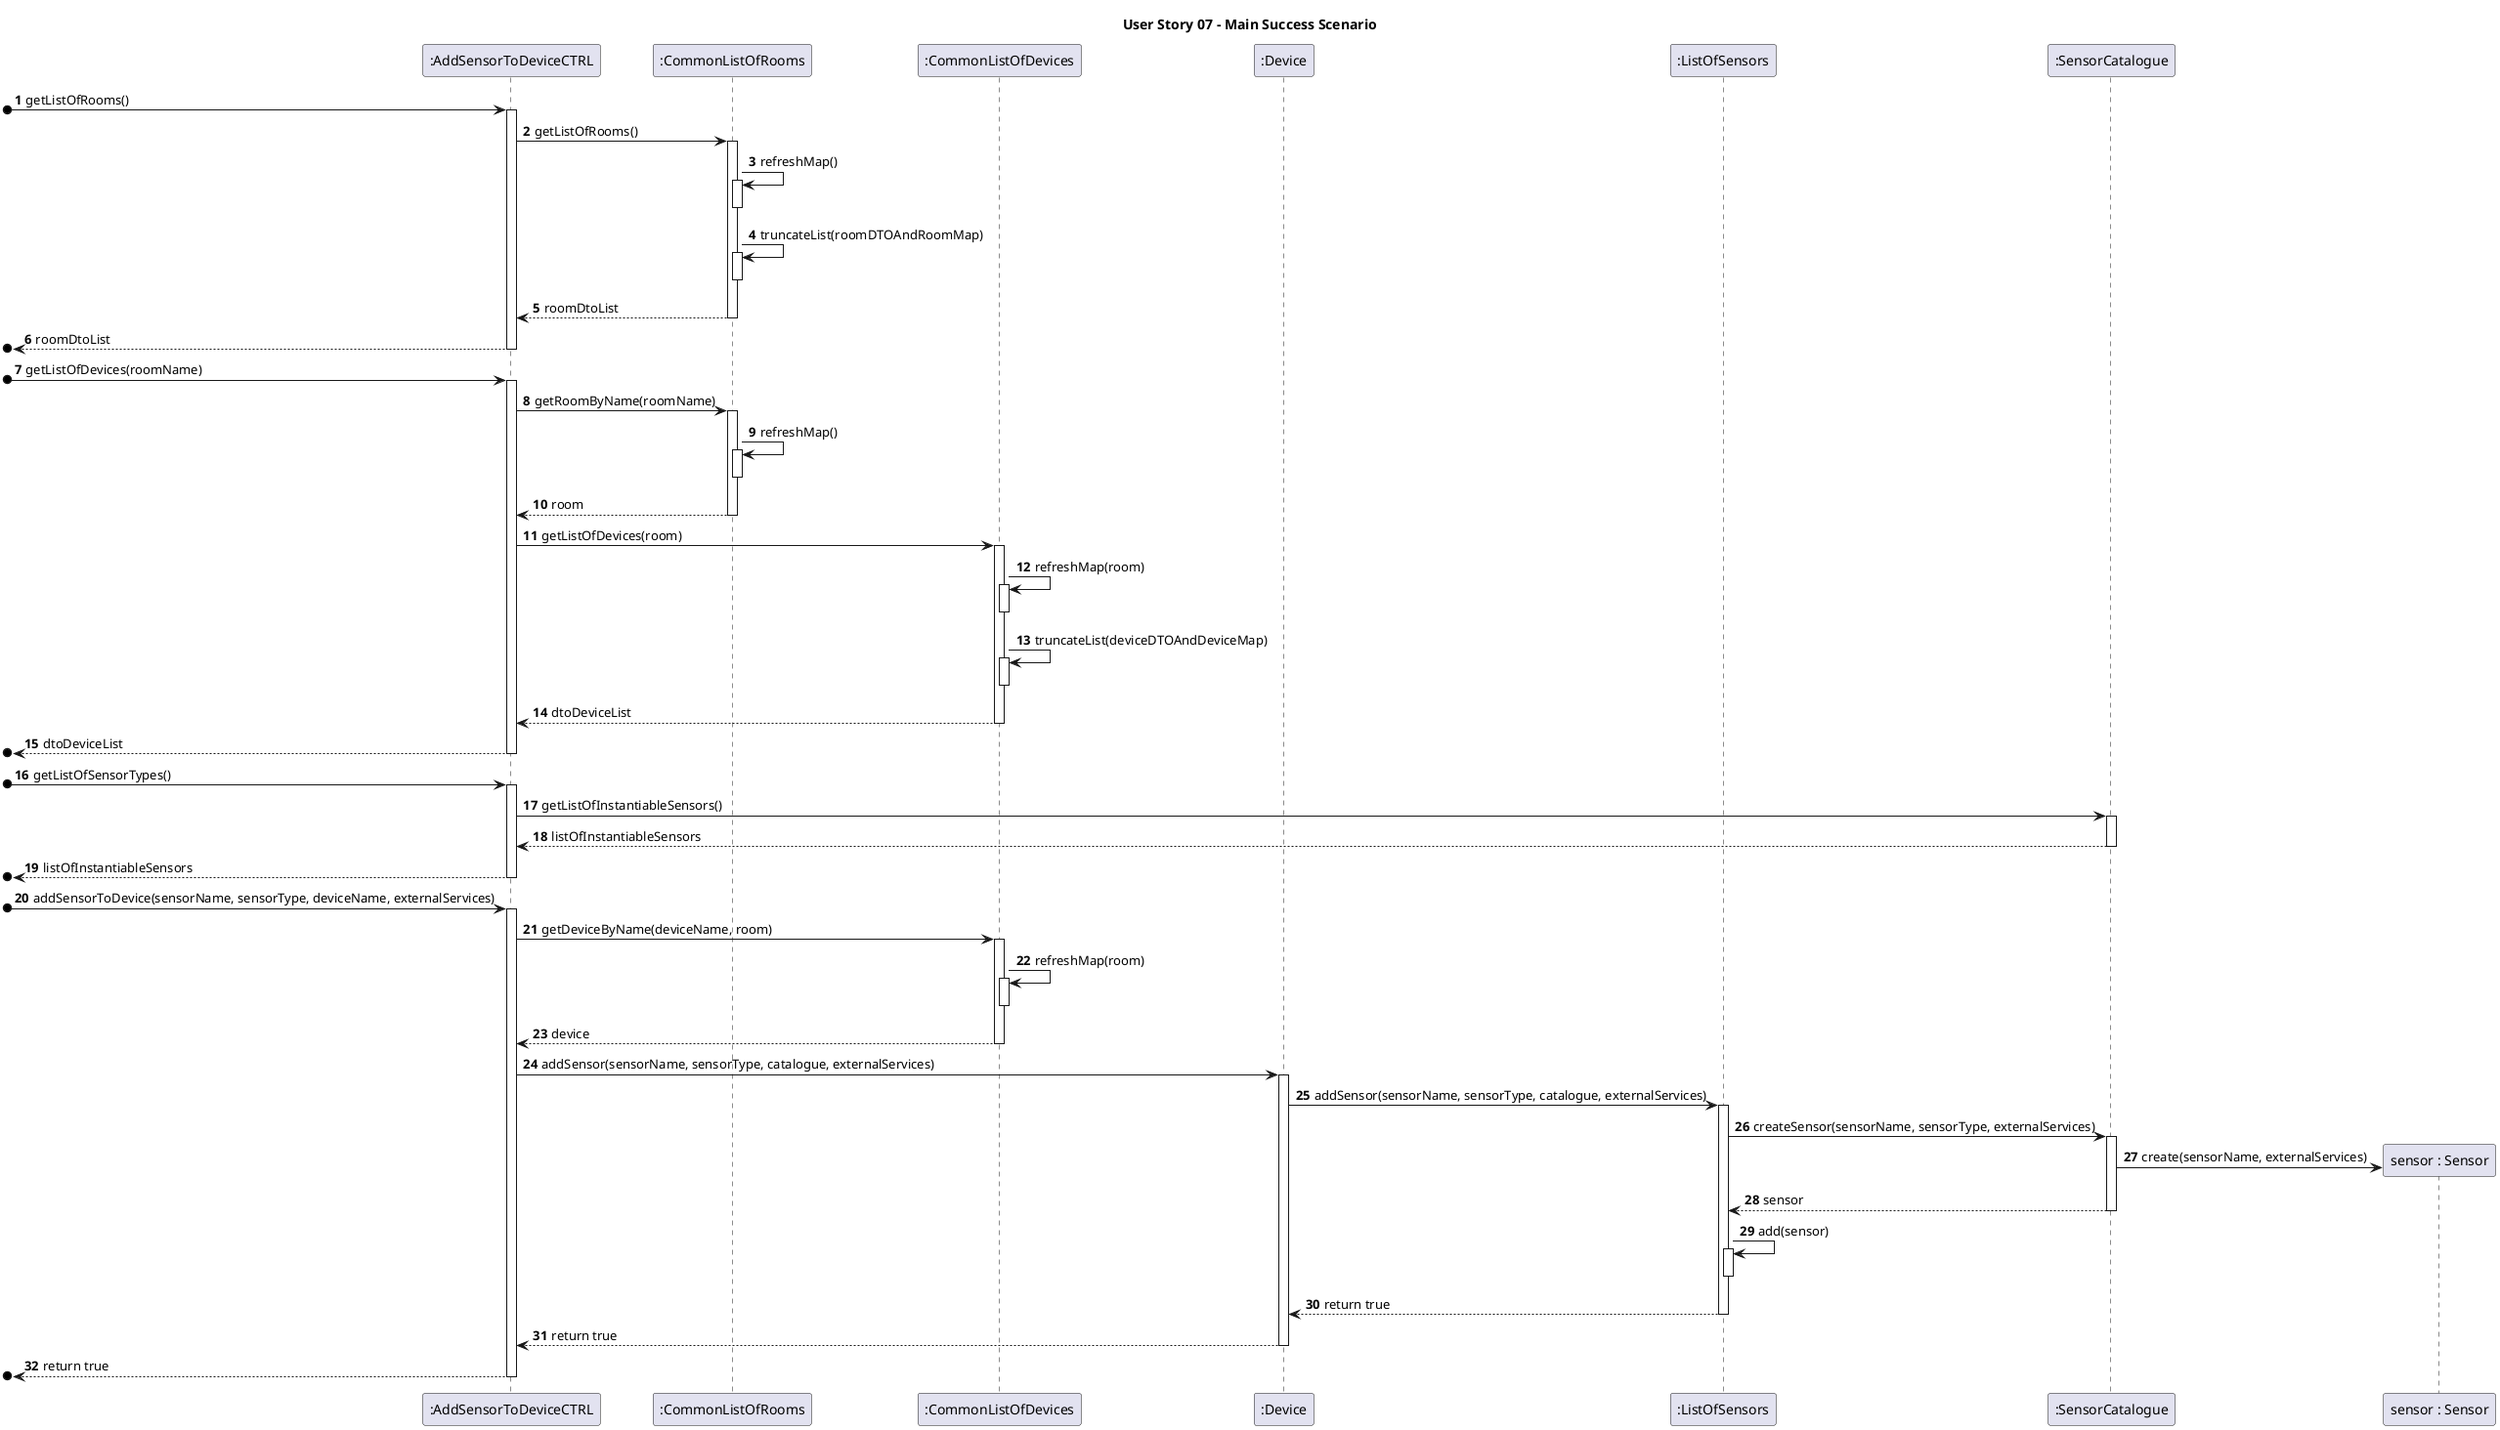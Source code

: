 @startuml

title User Story 07 - Main Success Scenario
autonumber


participant ":AddSensorToDeviceCTRL" as C
participant ":CommonListOfRooms" as CU
participant ":CommonListOfDevices" as CD
participant ":Device" as D
participant ":ListOfSensors" as LS
participant ":SensorCatalogue" as SC
participant "sensor : Sensor" as S



[o-> C : getListOfRooms()
activate C
C -> CU : getListOfRooms()
activate CU
CU -> CU : refreshMap()
activate CU
deactivate CU
CU -> CU : truncateList(roomDTOAndRoomMap)
activate CU
deactivate CU
CU --> C : roomDtoList
deactivate CU
[o<-- C : roomDtoList
deactivate C
[o-> C : getListOfDevices(roomName)
activate C
C -> CU: getRoomByName(roomName)
activate CU
CU -> CU : refreshMap()
activate CU
deactivate CU
CU --> C : room
deactivate CU
C -> CD : getListOfDevices(room)
activate CD
CD -> CD : refreshMap(room)
activate CD
deactivate CD
CD -> CD : truncateList(deviceDTOAndDeviceMap)
activate CD
deactivate CD
CD --> C : dtoDeviceList
deactivate CD
[o<-- C : dtoDeviceList
deactivate C

[o-> C : getListOfSensorTypes()
activate C
C -> SC : getListOfInstantiableSensors()
activate SC
C <--SC : listOfInstantiableSensors
deactivate SC
[o<-- C : listOfInstantiableSensors
deactivate C

[o->C : addSensorToDevice(sensorName, sensorType, deviceName, externalServices)
activate C
C -> CD : getDeviceByName(deviceName, room)
activate CD
CD -> CD : refreshMap(room)
activate CD
deactivate CD
CD --> C : device
deactivate CD

C -> D : addSensor(sensorName, sensorType, catalogue, externalServices)
activate D
D -> LS : addSensor(sensorName, sensorType, catalogue, externalServices)
activate LS

LS -> SC : createSensor(sensorName, sensorType, externalServices)
activate SC
SC -> S** : create(sensorName, externalServices)
SC --> LS : sensor
deactivate SC
LS -> LS : add(sensor)
activate LS
deactivate LS
LS --> D : return true
deactivate LS
D --> C : return true
deactivate D
[o<-- C : return true
deactivate C
@enduml